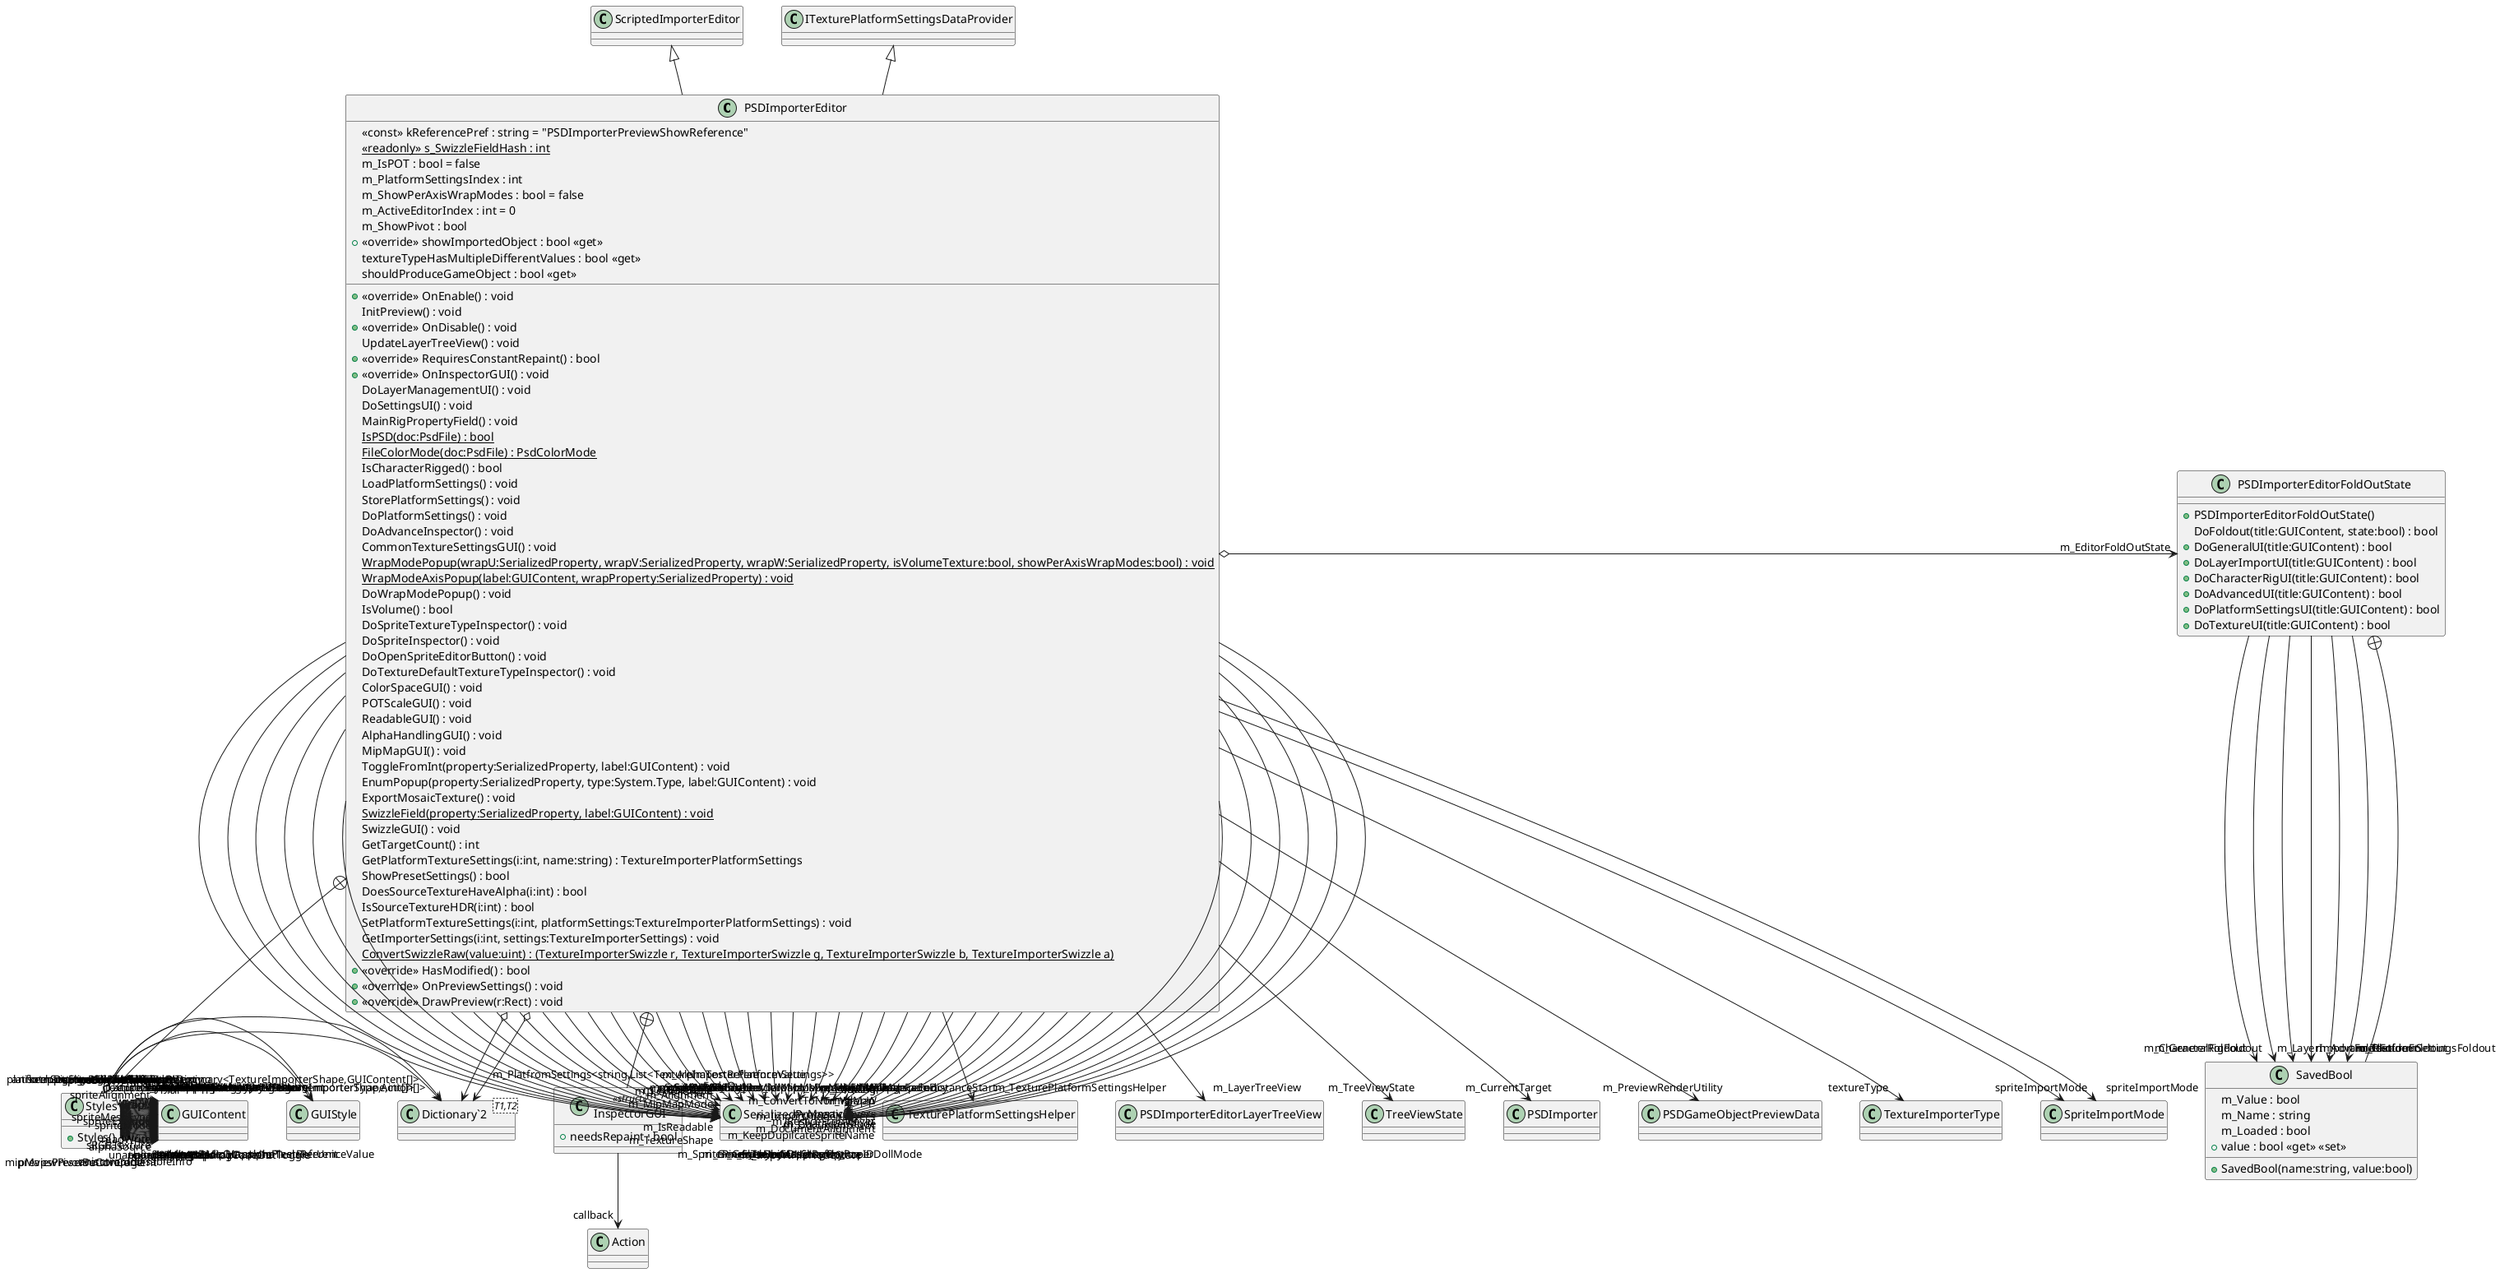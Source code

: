 @startuml
class PSDImporterEditor {
    <<const>> kReferencePref : string = "PSDImporterPreviewShowReference"
    {static} <<readonly>> s_SwizzleFieldHash : int
    m_IsPOT : bool = false
    m_PlatformSettingsIndex : int
    m_ShowPerAxisWrapModes : bool = false
    m_ActiveEditorIndex : int = 0
    m_ShowPivot : bool
    + <<override>> OnEnable() : void
    InitPreview() : void
    + <<override>> OnDisable() : void
    UpdateLayerTreeView() : void
    + <<override>> RequiresConstantRepaint() : bool
    + <<override>> OnInspectorGUI() : void
    DoLayerManagementUI() : void
    DoSettingsUI() : void
    MainRigPropertyField() : void
    {static} IsPSD(doc:PsdFile) : bool
    {static} FileColorMode(doc:PsdFile) : PsdColorMode
    IsCharacterRigged() : bool
    LoadPlatformSettings() : void
    StorePlatformSettings() : void
    DoPlatformSettings() : void
    DoAdvanceInspector() : void
    CommonTextureSettingsGUI() : void
    {static} WrapModePopup(wrapU:SerializedProperty, wrapV:SerializedProperty, wrapW:SerializedProperty, isVolumeTexture:bool, showPerAxisWrapModes:bool) : void
    {static} WrapModeAxisPopup(label:GUIContent, wrapProperty:SerializedProperty) : void
    DoWrapModePopup() : void
    IsVolume() : bool
    DoSpriteTextureTypeInspector() : void
    DoSpriteInspector() : void
    DoOpenSpriteEditorButton() : void
    DoTextureDefaultTextureTypeInspector() : void
    ColorSpaceGUI() : void
    POTScaleGUI() : void
    ReadableGUI() : void
    AlphaHandlingGUI() : void
    MipMapGUI() : void
    ToggleFromInt(property:SerializedProperty, label:GUIContent) : void
    EnumPopup(property:SerializedProperty, type:System.Type, label:GUIContent) : void
    ExportMosaicTexture() : void
    {static} SwizzleField(property:SerializedProperty, label:GUIContent) : void
    SwizzleGUI() : void
    GetTargetCount() : int
    GetPlatformTextureSettings(i:int, name:string) : TextureImporterPlatformSettings
    ShowPresetSettings() : bool
    DoesSourceTextureHaveAlpha(i:int) : bool
    IsSourceTextureHDR(i:int) : bool
    SetPlatformTextureSettings(i:int, platformSettings:TextureImporterPlatformSettings) : void
    GetImporterSettings(i:int, settings:TextureImporterSettings) : void
    {static} ConvertSwizzleRaw(value:uint) : (TextureImporterSwizzle r, TextureImporterSwizzle g, TextureImporterSwizzle b, TextureImporterSwizzle a)
    + <<override>> showImportedObject : bool <<get>>
    textureTypeHasMultipleDifferentValues : bool <<get>>
    + <<override>> HasModified() : bool
    shouldProduceGameObject : bool <<get>>
    + <<override>> OnPreviewSettings() : void
    + <<override>> DrawPreview(r:Rect) : void
}
class PSDImporterEditorFoldOutState {
    + PSDImporterEditorFoldOutState()
    DoFoldout(title:GUIContent, state:bool) : bool
    + DoGeneralUI(title:GUIContent) : bool
    + DoLayerImportUI(title:GUIContent) : bool
    + DoCharacterRigUI(title:GUIContent) : bool
    + DoAdvancedUI(title:GUIContent) : bool
    + DoPlatformSettingsUI(title:GUIContent) : bool
    + DoTextureUI(title:GUIContent) : bool
}
class InspectorGUI <<struct>> {
    + needsRepaint : bool
}
class "Dictionary`2"<T1,T2> {
}
class Styles {
    + Styles()
}
class SavedBool {
    m_Value : bool
    m_Name : string
    m_Loaded : bool
    + SavedBool(name:string, value:bool)
    + value : bool <<get>> <<set>>
}
ScriptedImporterEditor <|-- PSDImporterEditor
ITexturePlatformSettingsDataProvider <|-- PSDImporterEditor
PSDImporterEditor --> "m_TextureType" SerializedProperty
PSDImporterEditor --> "m_TextureShape" SerializedProperty
PSDImporterEditor --> "m_SpriteMode" SerializedProperty
PSDImporterEditor --> "m_SpritePixelsToUnits" SerializedProperty
PSDImporterEditor --> "m_SpriteMeshType" SerializedProperty
PSDImporterEditor --> "m_SpriteExtrude" SerializedProperty
PSDImporterEditor --> "m_Alignment" SerializedProperty
PSDImporterEditor --> "m_SpritePivot" SerializedProperty
PSDImporterEditor --> "m_NPOTScale" SerializedProperty
PSDImporterEditor --> "m_IsReadable" SerializedProperty
PSDImporterEditor --> "m_sRGBTexture" SerializedProperty
PSDImporterEditor --> "m_AlphaSource" SerializedProperty
PSDImporterEditor --> "m_Swizzle" SerializedProperty
PSDImporterEditor --> "m_MipMapMode" SerializedProperty
PSDImporterEditor --> "m_EnableMipMap" SerializedProperty
PSDImporterEditor --> "m_FadeOut" SerializedProperty
PSDImporterEditor --> "m_BorderMipMap" SerializedProperty
PSDImporterEditor --> "m_MipMapsPreserveCoverage" SerializedProperty
PSDImporterEditor --> "m_AlphaTestReferenceValue" SerializedProperty
PSDImporterEditor --> "m_MipMapFadeDistanceStart" SerializedProperty
PSDImporterEditor --> "m_MipMapFadeDistanceEnd" SerializedProperty
PSDImporterEditor --> "m_AlphaIsTransparency" SerializedProperty
PSDImporterEditor --> "m_FilterMode" SerializedProperty
PSDImporterEditor --> "m_Aniso" SerializedProperty
PSDImporterEditor --> "m_WrapU" SerializedProperty
PSDImporterEditor --> "m_WrapV" SerializedProperty
PSDImporterEditor --> "m_WrapW" SerializedProperty
PSDImporterEditor --> "m_ConvertToNormalMap" SerializedProperty
PSDImporterEditor --> "m_MosaicLayers" SerializedProperty
PSDImporterEditor --> "m_ImportHiddenLayers" SerializedProperty
PSDImporterEditor --> "m_ResliceFromLayer" SerializedProperty
PSDImporterEditor --> "m_CharacterMode" SerializedProperty
PSDImporterEditor --> "m_DocumentPivot" SerializedProperty
PSDImporterEditor --> "m_DocumentAlignment" SerializedProperty
PSDImporterEditor --> "m_GenerateGOHierarchy" SerializedProperty
PSDImporterEditor --> "m_PaperDollMode" SerializedProperty
PSDImporterEditor --> "m_KeepDupilcateSpriteName" SerializedProperty
PSDImporterEditor --> "m_SkeletonAssetReferenceID" SerializedProperty
PSDImporterEditor --> "m_GeneratePhysicsShape" SerializedProperty
PSDImporterEditor --> "m_LayerMappingOption" SerializedProperty
PSDImporterEditor --> "m_Padding" SerializedProperty
PSDImporterEditor --> "m_ImportFileNodeState" SerializedProperty
PSDImporterEditor o-> "m_AdvanceInspectorGUI<TextureImporterType,Action[]>" "Dictionary`2"
PSDImporterEditor --> "m_TexturePlatformSettingsHelper" TexturePlatformSettingsHelper
PSDImporterEditor o-> "m_EditorFoldOutState" PSDImporterEditorFoldOutState
PSDImporterEditor --> "m_LayerTreeView" PSDImporterEditorLayerTreeView
PSDImporterEditor --> "m_TreeViewState" TreeViewState
PSDImporterEditor --> "m_CurrentTarget" PSDImporter
PSDImporterEditor --> "m_PreviewRenderUtility" PSDGameObjectPreviewData
PSDImporterEditor o-> "m_PlatfromSettings<string,List<TextureImporterPlatformSettings>>" "Dictionary`2"
PSDImporterEditor --> "textureType" TextureImporterType
PSDImporterEditor --> "spriteImportMode" SpriteImportMode
PSDImporterEditor --> "spriteImportMode" SpriteImportMode
PSDImporterEditorFoldOutState --> "m_GeneralFoldout" SavedBool
PSDImporterEditorFoldOutState --> "m_LayerImportFoldout" SavedBool
PSDImporterEditorFoldOutState --> "m_CharacterRigFoldout" SavedBool
PSDImporterEditorFoldOutState --> "m_AdvancedFoldout" SavedBool
PSDImporterEditorFoldOutState --> "m_TextureFoldout" SavedBool
PSDImporterEditorFoldOutState --> "m_PlatformSettingsFoldout" SavedBool
PSDImporterEditor +-- InspectorGUI
InspectorGUI --> "callback" Action
PSDImporterEditor +-- Styles
Styles o-> "preBackgroundSolid" GUIStyle
Styles o-> "padding" GUIContent
Styles o-> "preButton" GUIStyle
Styles o-> "previewPivotButtonContent" GUIContent
Styles o-> "textureTypeTitle" GUIContent
Styles o-> "textureShapeOptionsDictionnary<TextureImporterShape,GUIContent[]>" "Dictionary`2"
Styles o-> "textureShapeValuesDictionnary<TextureImporterShape,int[]>" "Dictionary`2"
Styles o-> "filterMode" GUIContent
Styles o-> "mipmapFadeOutToggle" GUIContent
Styles o-> "mipmapFadeOut" GUIContent
Styles o-> "readWrite" GUIContent
Styles o-> "alphaSource" GUIContent
Styles o-> "generateMipMaps" GUIContent
Styles o-> "sRGBTexture" GUIContent
Styles o-> "borderMipMaps" GUIContent
Styles o-> "mipMapsPreserveCoverage" GUIContent
Styles o-> "alphaTestReferenceValue" GUIContent
Styles o-> "mipMapFilter" GUIContent
Styles o-> "npot" GUIContent
Styles o-> "spriteMode" GUIContent
Styles o-> "spritePixelsPerUnit" GUIContent
Styles o-> "spriteExtrude" GUIContent
Styles o-> "spriteMeshType" GUIContent
Styles o-> "spriteAlignment" GUIContent
Styles o-> "characterAlignment" GUIContent
Styles o-> "warpNotSupportWarning" GUIContent
Styles o-> "anisoLevelLabel" GUIContent
Styles o-> "anisotropicDisableInfo" GUIContent
Styles o-> "anisotropicForceEnableInfo" GUIContent
Styles o-> "unappliedSettingsDialogTitle" GUIContent
Styles o-> "unappliedSettingsDialogContent" GUIContent
Styles o-> "applyButtonLabel" GUIContent
Styles o-> "cancelButtonLabel" GUIContent
Styles o-> "spriteEditorButtonLabel" GUIContent
Styles o-> "resliceFromLayerWarning" GUIContent
Styles o-> "alphaIsTransparency" GUIContent
Styles o-> "advancedHeaderText" GUIContent
Styles o-> "platformSettingsHeaderText" GUIContent
Styles o-> "wrapModeLabel" GUIContent
Styles o-> "wrapU" GUIContent
Styles o-> "wrapV" GUIContent
Styles o-> "wrapW" GUIContent
Styles o-> "layerMapping" GUIContent
Styles o-> "generatePhysicsShape" GUIContent
Styles o-> "importHiddenLayer" GUIContent
Styles o-> "mosaicLayers" GUIContent
Styles o-> "characterMode" GUIContent
Styles o-> "layerGroupLabel" GUIContent
Styles o-> "resliceFromLayer" GUIContent
Styles o-> "paperDollMode" GUIContent
Styles o-> "keepDuplicateSpriteName" GUIContent
Styles o-> "mainSkeletonName" GUIContent
Styles o-> "generalHeaderText" GUIContent
Styles o-> "layerImportHeaderText" GUIContent
Styles o-> "characterRigHeaderText" GUIContent
Styles o-> "textureHeaderText" GUIContent
Styles o-> "swizzle" GUIContent
PSDImporterEditorFoldOutState +-- SavedBool
@enduml
